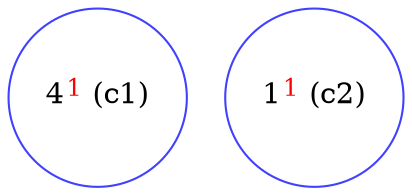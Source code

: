 digraph test {
  c1 [color="#4040ff" fillcolor="transparent" label= <4<FONT COLOR="red"><SUP>1</SUP></FONT>&nbsp;(c1)> shape=circle style=filled];
  c2 [color="#4040ff" fillcolor="transparent" label= <1<FONT COLOR="red"><SUP>1</SUP></FONT>&nbsp;(c2)> shape=circle style=filled];
}
